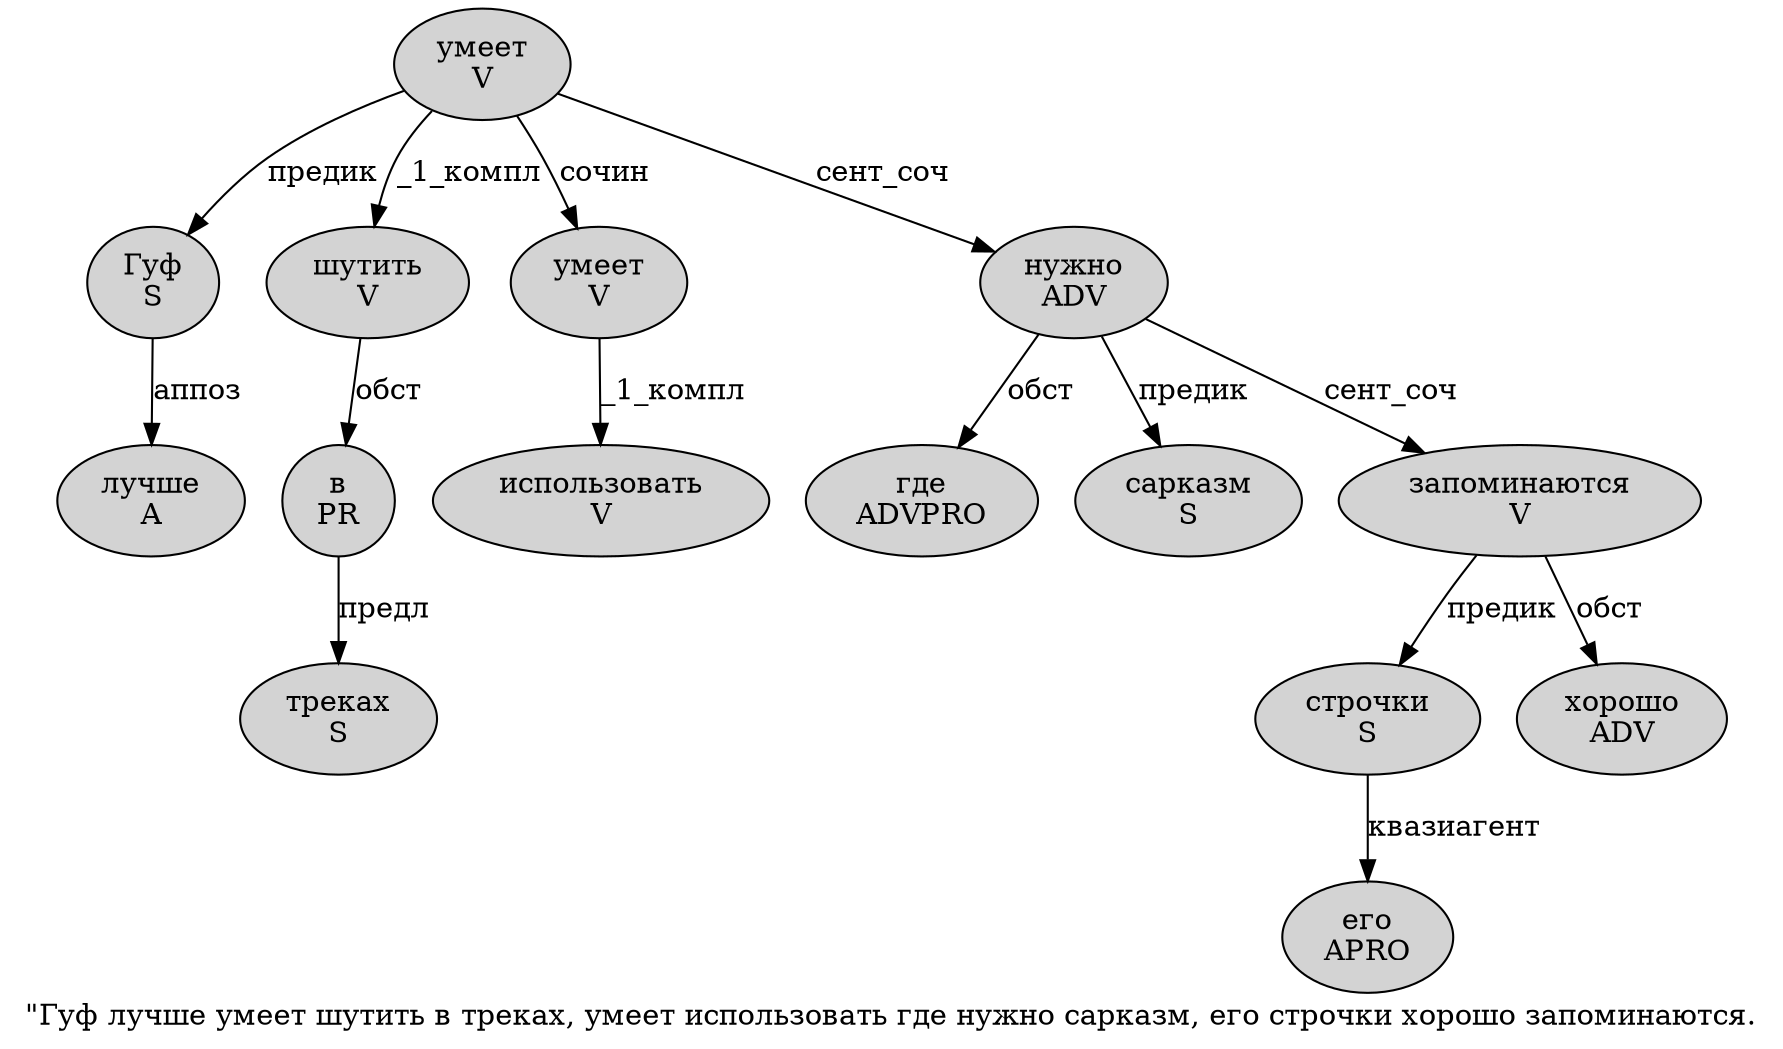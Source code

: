digraph SENTENCE_348 {
	graph [label="\"Гуф лучше умеет шутить в треках, умеет использовать где нужно сарказм, его строчки хорошо запоминаются."]
	node [style=filled]
		1 [label="Гуф
S" color="" fillcolor=lightgray penwidth=1 shape=ellipse]
		2 [label="лучше
A" color="" fillcolor=lightgray penwidth=1 shape=ellipse]
		3 [label="умеет
V" color="" fillcolor=lightgray penwidth=1 shape=ellipse]
		4 [label="шутить
V" color="" fillcolor=lightgray penwidth=1 shape=ellipse]
		5 [label="в
PR" color="" fillcolor=lightgray penwidth=1 shape=ellipse]
		6 [label="треках
S" color="" fillcolor=lightgray penwidth=1 shape=ellipse]
		8 [label="умеет
V" color="" fillcolor=lightgray penwidth=1 shape=ellipse]
		9 [label="использовать
V" color="" fillcolor=lightgray penwidth=1 shape=ellipse]
		10 [label="где
ADVPRO" color="" fillcolor=lightgray penwidth=1 shape=ellipse]
		11 [label="нужно
ADV" color="" fillcolor=lightgray penwidth=1 shape=ellipse]
		12 [label="сарказм
S" color="" fillcolor=lightgray penwidth=1 shape=ellipse]
		14 [label="его
APRO" color="" fillcolor=lightgray penwidth=1 shape=ellipse]
		15 [label="строчки
S" color="" fillcolor=lightgray penwidth=1 shape=ellipse]
		16 [label="хорошо
ADV" color="" fillcolor=lightgray penwidth=1 shape=ellipse]
		17 [label="запоминаются
V" color="" fillcolor=lightgray penwidth=1 shape=ellipse]
			11 -> 10 [label="обст"]
			11 -> 12 [label="предик"]
			11 -> 17 [label="сент_соч"]
			8 -> 9 [label="_1_компл"]
			17 -> 15 [label="предик"]
			17 -> 16 [label="обст"]
			15 -> 14 [label="квазиагент"]
			1 -> 2 [label="аппоз"]
			4 -> 5 [label="обст"]
			3 -> 1 [label="предик"]
			3 -> 4 [label="_1_компл"]
			3 -> 8 [label="сочин"]
			3 -> 11 [label="сент_соч"]
			5 -> 6 [label="предл"]
}